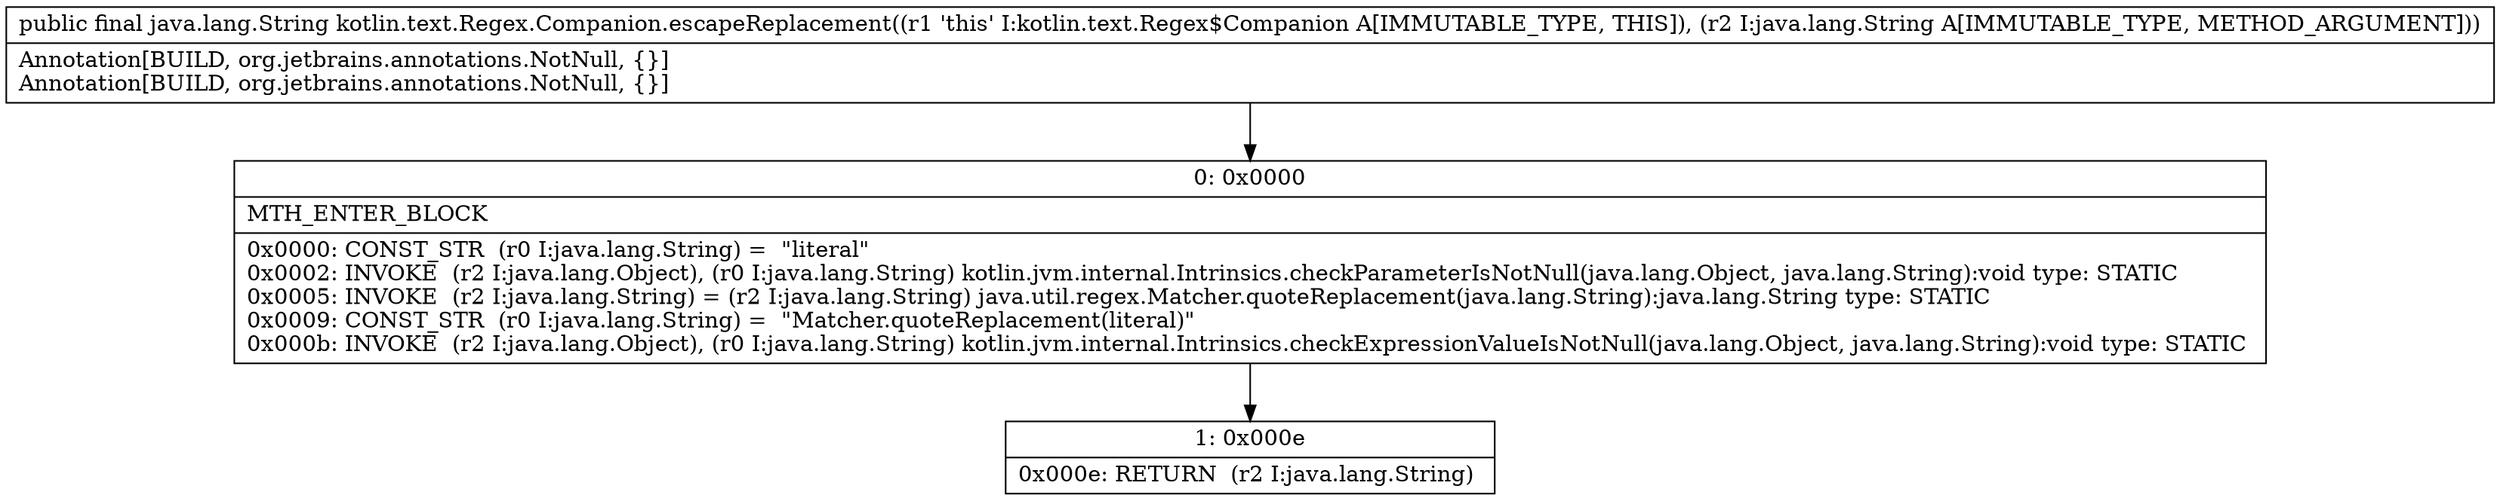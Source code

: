 digraph "CFG forkotlin.text.Regex.Companion.escapeReplacement(Ljava\/lang\/String;)Ljava\/lang\/String;" {
Node_0 [shape=record,label="{0\:\ 0x0000|MTH_ENTER_BLOCK\l|0x0000: CONST_STR  (r0 I:java.lang.String) =  \"literal\" \l0x0002: INVOKE  (r2 I:java.lang.Object), (r0 I:java.lang.String) kotlin.jvm.internal.Intrinsics.checkParameterIsNotNull(java.lang.Object, java.lang.String):void type: STATIC \l0x0005: INVOKE  (r2 I:java.lang.String) = (r2 I:java.lang.String) java.util.regex.Matcher.quoteReplacement(java.lang.String):java.lang.String type: STATIC \l0x0009: CONST_STR  (r0 I:java.lang.String) =  \"Matcher.quoteReplacement(literal)\" \l0x000b: INVOKE  (r2 I:java.lang.Object), (r0 I:java.lang.String) kotlin.jvm.internal.Intrinsics.checkExpressionValueIsNotNull(java.lang.Object, java.lang.String):void type: STATIC \l}"];
Node_1 [shape=record,label="{1\:\ 0x000e|0x000e: RETURN  (r2 I:java.lang.String) \l}"];
MethodNode[shape=record,label="{public final java.lang.String kotlin.text.Regex.Companion.escapeReplacement((r1 'this' I:kotlin.text.Regex$Companion A[IMMUTABLE_TYPE, THIS]), (r2 I:java.lang.String A[IMMUTABLE_TYPE, METHOD_ARGUMENT]))  | Annotation[BUILD, org.jetbrains.annotations.NotNull, \{\}]\lAnnotation[BUILD, org.jetbrains.annotations.NotNull, \{\}]\l}"];
MethodNode -> Node_0;
Node_0 -> Node_1;
}

